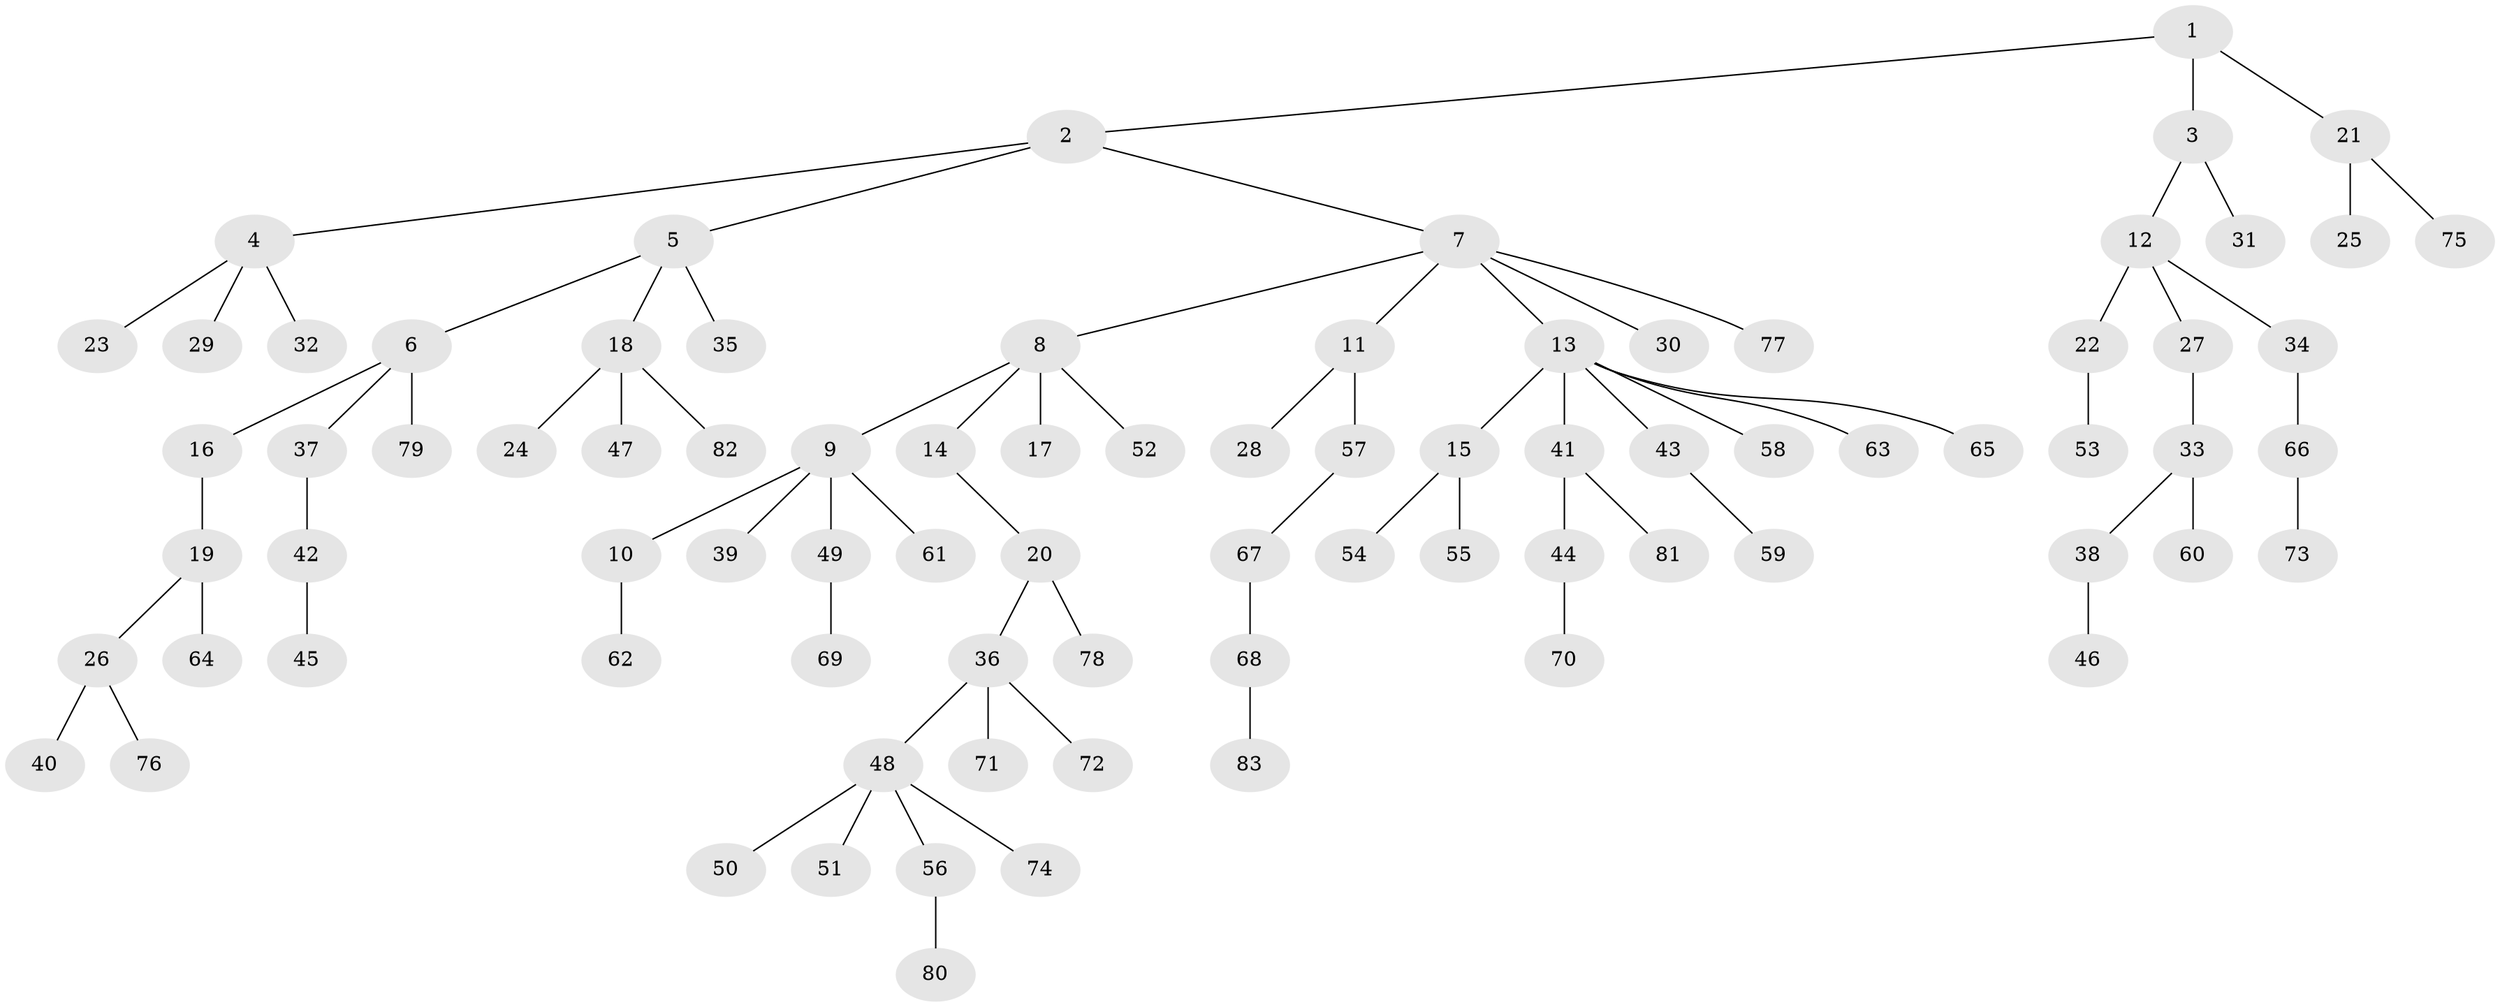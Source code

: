 // coarse degree distribution, {4: 0.07017543859649122, 3: 0.10526315789473684, 11: 0.017543859649122806, 5: 0.05263157894736842, 1: 0.5964912280701754, 2: 0.15789473684210525}
// Generated by graph-tools (version 1.1) at 2025/42/03/06/25 10:42:05]
// undirected, 83 vertices, 82 edges
graph export_dot {
graph [start="1"]
  node [color=gray90,style=filled];
  1;
  2;
  3;
  4;
  5;
  6;
  7;
  8;
  9;
  10;
  11;
  12;
  13;
  14;
  15;
  16;
  17;
  18;
  19;
  20;
  21;
  22;
  23;
  24;
  25;
  26;
  27;
  28;
  29;
  30;
  31;
  32;
  33;
  34;
  35;
  36;
  37;
  38;
  39;
  40;
  41;
  42;
  43;
  44;
  45;
  46;
  47;
  48;
  49;
  50;
  51;
  52;
  53;
  54;
  55;
  56;
  57;
  58;
  59;
  60;
  61;
  62;
  63;
  64;
  65;
  66;
  67;
  68;
  69;
  70;
  71;
  72;
  73;
  74;
  75;
  76;
  77;
  78;
  79;
  80;
  81;
  82;
  83;
  1 -- 2;
  1 -- 3;
  1 -- 21;
  2 -- 4;
  2 -- 5;
  2 -- 7;
  3 -- 12;
  3 -- 31;
  4 -- 23;
  4 -- 29;
  4 -- 32;
  5 -- 6;
  5 -- 18;
  5 -- 35;
  6 -- 16;
  6 -- 37;
  6 -- 79;
  7 -- 8;
  7 -- 11;
  7 -- 13;
  7 -- 30;
  7 -- 77;
  8 -- 9;
  8 -- 14;
  8 -- 17;
  8 -- 52;
  9 -- 10;
  9 -- 39;
  9 -- 49;
  9 -- 61;
  10 -- 62;
  11 -- 28;
  11 -- 57;
  12 -- 22;
  12 -- 27;
  12 -- 34;
  13 -- 15;
  13 -- 41;
  13 -- 43;
  13 -- 58;
  13 -- 63;
  13 -- 65;
  14 -- 20;
  15 -- 54;
  15 -- 55;
  16 -- 19;
  18 -- 24;
  18 -- 47;
  18 -- 82;
  19 -- 26;
  19 -- 64;
  20 -- 36;
  20 -- 78;
  21 -- 25;
  21 -- 75;
  22 -- 53;
  26 -- 40;
  26 -- 76;
  27 -- 33;
  33 -- 38;
  33 -- 60;
  34 -- 66;
  36 -- 48;
  36 -- 71;
  36 -- 72;
  37 -- 42;
  38 -- 46;
  41 -- 44;
  41 -- 81;
  42 -- 45;
  43 -- 59;
  44 -- 70;
  48 -- 50;
  48 -- 51;
  48 -- 56;
  48 -- 74;
  49 -- 69;
  56 -- 80;
  57 -- 67;
  66 -- 73;
  67 -- 68;
  68 -- 83;
}

